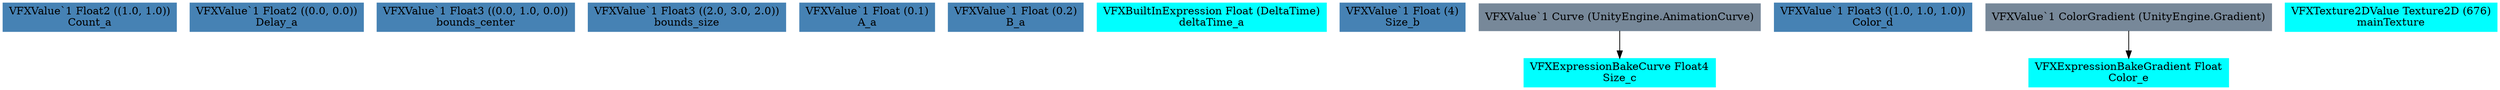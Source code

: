 digraph G {
node0 [shape="box" color="steelblue" style="filled" label="VFXValue`1 Float2 ((1.0, 1.0))
Count_a"]
node1 [shape="box" color="steelblue" style="filled" label="VFXValue`1 Float2 ((0.0, 0.0))
Delay_a"]
node2 [shape="box" color="steelblue" style="filled" label="VFXValue`1 Float3 ((0.0, 1.0, 0.0))
bounds_center"]
node3 [shape="box" color="steelblue" style="filled" label="VFXValue`1 Float3 ((2.0, 3.0, 2.0))
bounds_size"]
node4 [shape="box" color="steelblue" style="filled" label="VFXValue`1 Float (0.1)
A_a"]
node5 [shape="box" color="steelblue" style="filled" label="VFXValue`1 Float (0.2)
B_a"]
node6 [shape="box" color="cyan" style="filled" label="VFXBuiltInExpression Float (DeltaTime)
deltaTime_a"]
node7 [shape="box" color="steelblue" style="filled" label="VFXValue`1 Float (4)
Size_b"]
node8 [shape="box" color="cyan" style="filled" label="VFXExpressionBakeCurve Float4
Size_c"]
node9 [shape="box" color="lightslategray" style="filled" label="VFXValue`1 Curve (UnityEngine.AnimationCurve)"]
node10 [shape="box" color="steelblue" style="filled" label="VFXValue`1 Float3 ((1.0, 1.0, 1.0))
Color_d"]
node11 [shape="box" color="cyan" style="filled" label="VFXExpressionBakeGradient Float
Color_e"]
node12 [shape="box" color="lightslategray" style="filled" label="VFXValue`1 ColorGradient (UnityEngine.Gradient)"]
node13 [shape="box" color="cyan" style="filled" label="VFXTexture2DValue Texture2D (676)
mainTexture"]
node9 -> node8 
node12 -> node11 
}
